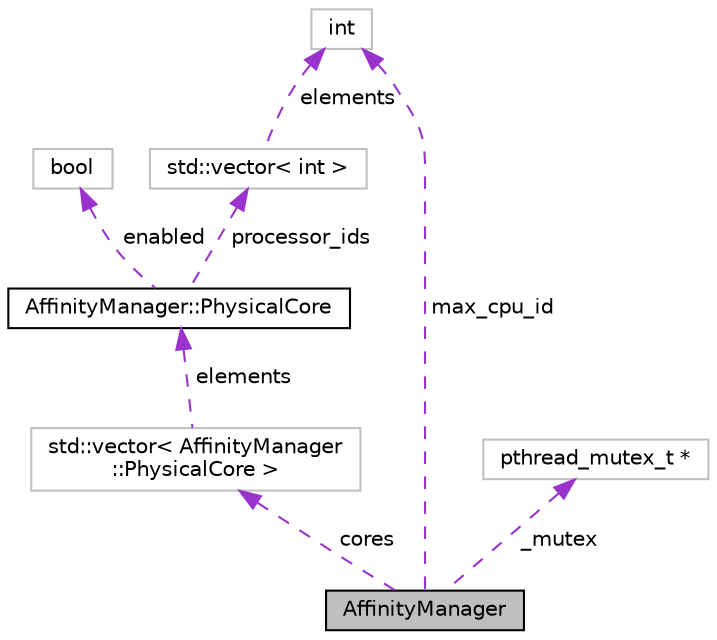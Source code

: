 digraph "AffinityManager"
{
 // INTERACTIVE_SVG=YES
  edge [fontname="Helvetica",fontsize="10",labelfontname="Helvetica",labelfontsize="10"];
  node [fontname="Helvetica",fontsize="10",shape=record];
  Node1 [label="AffinityManager",height=0.2,width=0.4,color="black", fillcolor="grey75", style="filled", fontcolor="black"];
  Node2 -> Node1 [dir="back",color="darkorchid3",fontsize="10",style="dashed",label=" cores" ,fontname="Helvetica"];
  Node2 [label="std::vector\< AffinityManager\l::PhysicalCore \>",height=0.2,width=0.4,color="grey75", fillcolor="white", style="filled"];
  Node3 -> Node2 [dir="back",color="darkorchid3",fontsize="10",style="dashed",label=" elements" ,fontname="Helvetica"];
  Node3 [label="AffinityManager::PhysicalCore",height=0.2,width=0.4,color="black", fillcolor="white", style="filled",URL="$d3/d53/class_affinity_manager_1_1_physical_core.html"];
  Node4 -> Node3 [dir="back",color="darkorchid3",fontsize="10",style="dashed",label=" enabled" ,fontname="Helvetica"];
  Node4 [label="bool",height=0.2,width=0.4,color="grey75", fillcolor="white", style="filled"];
  Node5 -> Node3 [dir="back",color="darkorchid3",fontsize="10",style="dashed",label=" processor_ids" ,fontname="Helvetica"];
  Node5 [label="std::vector\< int \>",height=0.2,width=0.4,color="grey75", fillcolor="white", style="filled"];
  Node6 -> Node5 [dir="back",color="darkorchid3",fontsize="10",style="dashed",label=" elements" ,fontname="Helvetica"];
  Node6 [label="int",height=0.2,width=0.4,color="grey75", fillcolor="white", style="filled"];
  Node6 -> Node1 [dir="back",color="darkorchid3",fontsize="10",style="dashed",label=" max_cpu_id" ,fontname="Helvetica"];
  Node7 -> Node1 [dir="back",color="darkorchid3",fontsize="10",style="dashed",label=" _mutex" ,fontname="Helvetica"];
  Node7 [label="pthread_mutex_t *",height=0.2,width=0.4,color="grey75", fillcolor="white", style="filled"];
}
